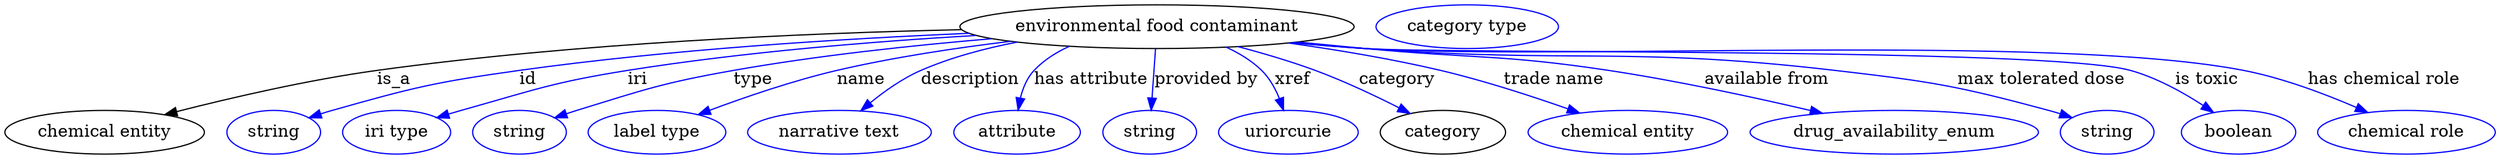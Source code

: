 digraph {
	graph [bb="0,0,2040.7,123"];
	node [label="\N"];
	"environmental food contaminant"	[height=0.5,
		label="environmental food contaminant",
		pos="943.89,105",
		width=4.4954];
	"chemical entity"	[height=0.5,
		pos="81.893,18",
		width=2.2748];
	"environmental food contaminant" -> "chemical entity"	[label=is_a,
		lp="319.89,61.5",
		pos="e,131.29,32.49 783.58,102.51 654.13,99.548 467.57,91.323 305.89,69 249.38,61.197 186.02,46.483 141.14,35.029"];
	id	[color=blue,
		height=0.5,
		label=string,
		pos="219.89,18",
		width=1.0652];
	"environmental food contaminant" -> id	[color=blue,
		label=id,
		lp="431.89,61.5",
		pos="e,248.88,29.966 790.31,99.279 686.71,94.713 547.12,85.882 424.89,69 354.26,59.244 336.54,55.278 267.89,36 264.79,35.128 261.59,34.158 \
258.39,33.138",
		style=solid];
	iri	[color=blue,
		height=0.5,
		label="iri type",
		pos="320.89,18",
		width=1.2277];
	"environmental food contaminant" -> iri	[color=blue,
		label=iri,
		lp="518.89,61.5",
		pos="e,354.44,29.97 795.4,97.785 711.5,92.828 604.9,84.109 510.89,69 459.73,60.777 402.38,44.705 364.2,32.996",
		style=solid];
	type	[color=blue,
		height=0.5,
		label=string,
		pos="421.89,18",
		width=1.0652];
	"environmental food contaminant" -> type	[color=blue,
		label=type,
		lp="612.89,61.5",
		pos="e,450.83,29.953 808.11,95.106 743.77,89.669 666.04,81.327 596.89,69 539.06,58.689 525.02,53.344 468.89,36 466.13,35.147 463.3,34.229 \
460.45,33.277",
		style=solid];
	name	[color=blue,
		height=0.5,
		label="label type",
		pos="534.89,18",
		width=1.5707];
	"environmental food contaminant" -> name	[color=blue,
		label=name,
		lp="700.89,61.5",
		pos="e,568.26,32.545 823.19,93.005 778.17,87.581 726.85,79.815 680.89,69 645.39,60.646 606.37,47.041 577.61,36.13",
		style=solid];
	description	[color=blue,
		height=0.5,
		label="narrative text",
		pos="684.89,18",
		width=2.0943];
	"environmental food contaminant" -> description	[color=blue,
		label=description,
		lp="790.39,61.5",
		pos="e,701.88,35.762 828.09,92.403 801.67,87.24 774.22,79.78 749.89,69 735.33,62.549 721.09,52.19 709.66,42.57",
		style=solid];
	"has attribute"	[color=blue,
		height=0.5,
		label=attribute,
		pos="829.89,18",
		width=1.4443];
	"environmental food contaminant" -> "has attribute"	[color=blue,
		label="has attribute",
		lp="889.89,61.5",
		pos="e,830.38,36.228 871.5,88.842 860.81,83.966 850.76,77.52 842.89,69 837.16,62.793 833.88,54.382 832.04,46.23",
		style=solid];
	"provided by"	[color=blue,
		height=0.5,
		label=string,
		pos="937.89,18",
		width=1.0652];
	"environmental food contaminant" -> "provided by"	[color=blue,
		label="provided by",
		lp="984.39,61.5",
		pos="e,939.11,36.175 942.68,86.799 941.86,75.163 940.75,59.548 939.82,46.237",
		style=solid];
	xref	[color=blue,
		height=0.5,
		label=uriorcurie,
		pos="1051.9,18",
		width=1.5887];
	"environmental food contaminant" -> xref	[color=blue,
		label=xref,
		lp="1055.4,61.5",
		pos="e,1047.9,36.207 1000.9,88.083 1011.4,83.224 1021.7,76.979 1029.9,69 1036.4,62.632 1041.2,53.979 1044.5,45.661",
		style=solid];
	category	[height=0.5,
		pos="1178.9,18",
		width=1.4263];
	"environmental food contaminant" -> category	[color=blue,
		label=category,
		lp="1141.4,61.5",
		pos="e,1151.8,33.554 1010.4,88.57 1031,83.135 1053.6,76.489 1073.9,69 1097.4,60.306 1122.9,48.266 1142.8,38.179",
		style=solid];
	"trade name"	[color=blue,
		height=0.5,
		label="chemical entity",
		pos="1329.9,18",
		width=2.2748];
	"environmental food contaminant" -> "trade name"	[color=blue,
		label="trade name",
		lp="1269.9,61.5",
		pos="e,1290.5,33.898 1051.9,91.595 1091.5,86.048 1136.5,78.566 1176.9,69 1212.2,60.642 1251,47.902 1280.8,37.374",
		style=solid];
	"available from"	[color=blue,
		height=0.5,
		label=drug_availability_enum,
		pos="1547.9,18",
		width=3.2858];
	"environmental food contaminant" -> "available from"	[color=blue,
		label="available from",
		lp="1444.4,61.5",
		pos="e,1488.9,33.743 1059.3,92.377 1077.9,90.549 1096.9,88.702 1114.9,87 1203.7,78.585 1226.7,82.388 1314.9,69 1370.5,60.559 1432.8,46.972 \
1479,36.091",
		style=solid];
	"max tolerated dose"	[color=blue,
		height=0.5,
		label=string,
		pos="1722.9,18",
		width=1.0652];
	"environmental food contaminant" -> "max tolerated dose"	[color=blue,
		label="max tolerated dose",
		lp="1669.9,61.5",
		pos="e,1694.2,29.977 1056,92.003 1075.6,90.149 1095.8,88.391 1114.9,87 1285.7,74.523 1329.8,88.92 1499.9,69 1578.5,59.796 1598.5,56.606 \
1674.9,36 1678.1,35.148 1681.3,34.188 1684.5,33.168",
		style=solid];
	"is toxic"	[color=blue,
		height=0.5,
		label=boolean,
		pos="1829.9,18",
		width=1.2999];
	"environmental food contaminant" -> "is toxic"	[color=blue,
		label="is toxic",
		lp="1804.9,61.5",
		pos="e,1809.8,34.448 1054.6,91.841 1074.7,89.969 1095.4,88.247 1114.9,87 1184.6,82.544 1675.7,87.965 1742.9,69 1763.8,63.09 1785,51.048 \
1801.3,40.264",
		style=solid];
	"has chemical role"	[color=blue,
		height=0.5,
		label="chemical role",
		pos="1967.9,18",
		width=2.022];
	"environmental food contaminant" -> "has chemical role"	[color=blue,
		label="has chemical role",
		lp="1950.4,61.5",
		pos="e,1936.3,34.342 1054.2,91.825 1074.4,89.942 1095.2,88.221 1114.9,87 1274.6,77.077 1677.8,99.587 1834.9,69 1866.8,62.792 1901,49.742 \
1926.8,38.531",
		style=solid];
	"named thing_category"	[color=blue,
		height=0.5,
		label="category type",
		pos="1198.9,105",
		width=2.0762];
}
